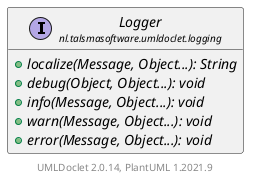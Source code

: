 @startuml
    set namespaceSeparator none
    hide empty fields
    hide empty methods

    interface "<size:14>Logger\n<size:10>nl.talsmasoftware.umldoclet.logging" as nl.talsmasoftware.umldoclet.logging.Logger [[Logger.html]] {
        {abstract} +localize(Message, Object...): String
        {abstract} +debug(Object, Object...): void
        {abstract} +info(Message, Object...): void
        {abstract} +warn(Message, Object...): void
        {abstract} +error(Message, Object...): void
    }

    center footer UMLDoclet 2.0.14, PlantUML 1.2021.9
@enduml
